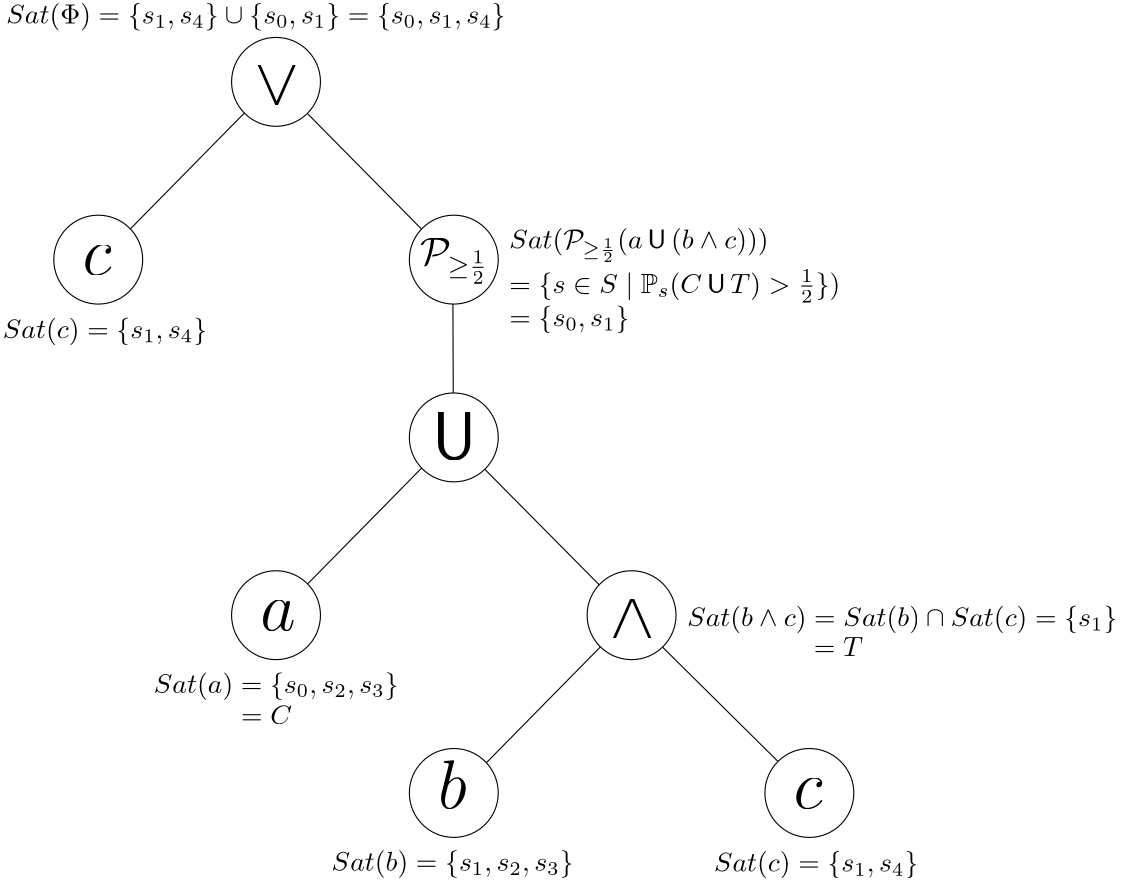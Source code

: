 <?xml version="1.0"?>
<!DOCTYPE ipe SYSTEM "ipe.dtd">
<ipe version="70206" creator="Ipe 7.2.6">
<info created="D:20180403174224" modified="D:20180404001811"/>
<preamble>\usepackage{amsmath,amsfonts,amsthm}
\newcommand\U{\,\text{\sffamily U}\,}
</preamble>
<ipestyle name="basic">
<symbol name="arrow/arc(spx)">
<path stroke="sym-stroke" fill="sym-stroke" pen="sym-pen">
0 0 m
-1 0.333 l
-1 -0.333 l
h
</path>
</symbol>
<symbol name="arrow/farc(spx)">
<path stroke="sym-stroke" fill="white" pen="sym-pen">
0 0 m
-1 0.333 l
-1 -0.333 l
h
</path>
</symbol>
<symbol name="arrow/ptarc(spx)">
<path stroke="sym-stroke" fill="sym-stroke" pen="sym-pen">
0 0 m
-1 0.333 l
-0.8 0 l
-1 -0.333 l
h
</path>
</symbol>
<symbol name="arrow/fptarc(spx)">
<path stroke="sym-stroke" fill="white" pen="sym-pen">
0 0 m
-1 0.333 l
-0.8 0 l
-1 -0.333 l
h
</path>
</symbol>
<symbol name="mark/circle(sx)" transformations="translations">
<path fill="sym-stroke">
0.6 0 0 0.6 0 0 e
0.4 0 0 0.4 0 0 e
</path>
</symbol>
<symbol name="mark/disk(sx)" transformations="translations">
<path fill="sym-stroke">
0.6 0 0 0.6 0 0 e
</path>
</symbol>
<symbol name="mark/fdisk(sfx)" transformations="translations">
<group>
<path fill="sym-fill">
0.5 0 0 0.5 0 0 e
</path>
<path fill="sym-stroke" fillrule="eofill">
0.6 0 0 0.6 0 0 e
0.4 0 0 0.4 0 0 e
</path>
</group>
</symbol>
<symbol name="mark/box(sx)" transformations="translations">
<path fill="sym-stroke" fillrule="eofill">
-0.6 -0.6 m
0.6 -0.6 l
0.6 0.6 l
-0.6 0.6 l
h
-0.4 -0.4 m
0.4 -0.4 l
0.4 0.4 l
-0.4 0.4 l
h
</path>
</symbol>
<symbol name="mark/square(sx)" transformations="translations">
<path fill="sym-stroke">
-0.6 -0.6 m
0.6 -0.6 l
0.6 0.6 l
-0.6 0.6 l
h
</path>
</symbol>
<symbol name="mark/fsquare(sfx)" transformations="translations">
<group>
<path fill="sym-fill">
-0.5 -0.5 m
0.5 -0.5 l
0.5 0.5 l
-0.5 0.5 l
h
</path>
<path fill="sym-stroke" fillrule="eofill">
-0.6 -0.6 m
0.6 -0.6 l
0.6 0.6 l
-0.6 0.6 l
h
-0.4 -0.4 m
0.4 -0.4 l
0.4 0.4 l
-0.4 0.4 l
h
</path>
</group>
</symbol>
<symbol name="mark/cross(sx)" transformations="translations">
<group>
<path fill="sym-stroke">
-0.43 -0.57 m
0.57 0.43 l
0.43 0.57 l
-0.57 -0.43 l
h
</path>
<path fill="sym-stroke">
-0.43 0.57 m
0.57 -0.43 l
0.43 -0.57 l
-0.57 0.43 l
h
</path>
</group>
</symbol>
<symbol name="arrow/fnormal(spx)">
<path stroke="sym-stroke" fill="white" pen="sym-pen">
0 0 m
-1 0.333 l
-1 -0.333 l
h
</path>
</symbol>
<symbol name="arrow/pointed(spx)">
<path stroke="sym-stroke" fill="sym-stroke" pen="sym-pen">
0 0 m
-1 0.333 l
-0.8 0 l
-1 -0.333 l
h
</path>
</symbol>
<symbol name="arrow/fpointed(spx)">
<path stroke="sym-stroke" fill="white" pen="sym-pen">
0 0 m
-1 0.333 l
-0.8 0 l
-1 -0.333 l
h
</path>
</symbol>
<symbol name="arrow/linear(spx)">
<path stroke="sym-stroke" pen="sym-pen">
-1 0.333 m
0 0 l
-1 -0.333 l
</path>
</symbol>
<symbol name="arrow/fdouble(spx)">
<path stroke="sym-stroke" fill="white" pen="sym-pen">
0 0 m
-1 0.333 l
-1 -0.333 l
h
-1 0 m
-2 0.333 l
-2 -0.333 l
h
</path>
</symbol>
<symbol name="arrow/double(spx)">
<path stroke="sym-stroke" fill="sym-stroke" pen="sym-pen">
0 0 m
-1 0.333 l
-1 -0.333 l
h
-1 0 m
-2 0.333 l
-2 -0.333 l
h
</path>
</symbol>
<pen name="heavier" value="0.8"/>
<pen name="fat" value="1.2"/>
<pen name="ultrafat" value="2"/>
<symbolsize name="large" value="5"/>
<symbolsize name="small" value="2"/>
<symbolsize name="tiny" value="1.1"/>
<arrowsize name="large" value="10"/>
<arrowsize name="small" value="5"/>
<arrowsize name="tiny" value="3"/>
<color name="red" value="1 0 0"/>
<color name="green" value="0 1 0"/>
<color name="blue" value="0 0 1"/>
<color name="yellow" value="1 1 0"/>
<color name="orange" value="1 0.647 0"/>
<color name="gold" value="1 0.843 0"/>
<color name="purple" value="0.627 0.125 0.941"/>
<color name="gray" value="0.745"/>
<color name="brown" value="0.647 0.165 0.165"/>
<color name="navy" value="0 0 0.502"/>
<color name="pink" value="1 0.753 0.796"/>
<color name="seagreen" value="0.18 0.545 0.341"/>
<color name="turquoise" value="0.251 0.878 0.816"/>
<color name="violet" value="0.933 0.51 0.933"/>
<color name="darkblue" value="0 0 0.545"/>
<color name="darkcyan" value="0 0.545 0.545"/>
<color name="darkgray" value="0.663"/>
<color name="darkgreen" value="0 0.392 0"/>
<color name="darkmagenta" value="0.545 0 0.545"/>
<color name="darkorange" value="1 0.549 0"/>
<color name="darkred" value="0.545 0 0"/>
<color name="lightblue" value="0.678 0.847 0.902"/>
<color name="lightcyan" value="0.878 1 1"/>
<color name="lightgray" value="0.827"/>
<color name="lightgreen" value="0.565 0.933 0.565"/>
<color name="lightyellow" value="1 1 0.878"/>
<dashstyle name="dashed" value="[4] 0"/>
<dashstyle name="dotted" value="[1 3] 0"/>
<dashstyle name="dash dotted" value="[4 2 1 2] 0"/>
<dashstyle name="dash dot dotted" value="[4 2 1 2 1 2] 0"/>
<textsize name="large" value="\large"/>
<textsize name="Large" value="\Large"/>
<textsize name="LARGE" value="\LARGE"/>
<textsize name="huge" value="\huge"/>
<textsize name="Huge" value="\Huge"/>
<textsize name="small" value="\small"/>
<textsize name="footnote" value="\footnotesize"/>
<textsize name="tiny" value="\tiny"/>
<textstyle name="center" begin="\begin{center}" end="\end{center}"/>
<textstyle name="itemize" begin="\begin{itemize}" end="\end{itemize}"/>
<textstyle name="item" begin="\begin{itemize}\item{}" end="\end{itemize}"/>
<gridsize name="4 pts" value="4"/>
<gridsize name="8 pts (~3 mm)" value="8"/>
<gridsize name="16 pts (~6 mm)" value="16"/>
<gridsize name="32 pts (~12 mm)" value="32"/>
<gridsize name="10 pts (~3.5 mm)" value="10"/>
<gridsize name="20 pts (~7 mm)" value="20"/>
<gridsize name="14 pts (~5 mm)" value="14"/>
<gridsize name="28 pts (~10 mm)" value="28"/>
<gridsize name="56 pts (~20 mm)" value="56"/>
<anglesize name="90 deg" value="90"/>
<anglesize name="60 deg" value="60"/>
<anglesize name="45 deg" value="45"/>
<anglesize name="30 deg" value="30"/>
<anglesize name="22.5 deg" value="22.5"/>
<opacity name="10%" value="0.1"/>
<opacity name="30%" value="0.3"/>
<opacity name="50%" value="0.5"/>
<opacity name="75%" value="0.75"/>
<tiling name="falling" angle="-60" step="4" width="1"/>
<tiling name="rising" angle="30" step="4" width="1"/>
</ipestyle>
<page>
<layer name="alpha"/>
<view layers="alpha" active="alpha"/>
<path layer="alpha" stroke="black">
16 0 0 16 272 784 e
</path>
<path matrix="1 0 0 1 -64 -64" stroke="black">
16 0 0 16 272 784 e
</path>
<path matrix="1 0 0 1 64 -64" stroke="black">
16 0 0 16 272 784 e
</path>
<path matrix="1 0 0 1 64 -128" stroke="black">
16 0 0 16 272 784 e
</path>
<path matrix="1 0 0 1 0 -192" stroke="black">
16 0 0 16 272 784 e
</path>
<path matrix="1 0 0 1 128 -192" stroke="black">
16 0 0 16 272 784 e
</path>
<path matrix="1 0 0 1 64 -256" stroke="black">
16 0 0 16 272 784 e
</path>
<path matrix="1 0 0 1 192 -256" stroke="black">
16 0 0 16 272 784 e
</path>
<text transformations="translations" pos="264 776" stroke="black" type="label" width="16.525" height="13.771" depth="0" valign="baseline" size="Huge" style="math">\vee</text>
<text matrix="1 0 0 1 2.31499 2.54118" transformations="translations" pos="200 712" stroke="black" type="label" width="10.445" height="10.672" depth="0" valign="baseline" size="Huge" style="math">c</text>
<text matrix="1 0 0 1 -4.16427 6.21642" transformations="translations" pos="328 712" stroke="black" type="label" width="24.588" height="9.804" depth="6.91" valign="baseline" size="Large" style="math">\mathcal{P}_{\geq \frac{1}{2}}</text>
<text matrix="1 0 0 1 -4 -4" transformations="translations" pos="328 652" stroke="black" type="label" width="24.22" height="17.213" depth="0" valign="baseline" size="Huge" style="math">\U</text>
<text matrix="1 0 0 1 66.315 -125.459" transformations="translations" pos="200 712" stroke="black" type="label" width="12.741" height="10.672" depth="0" valign="baseline" size="Huge" style="math">a</text>
<text matrix="1 0 0 1 128 -192" transformations="translations" pos="264 776" stroke="black" type="label" width="16.525" height="13.771" depth="0" valign="baseline" size="Huge" style="math">\wedge</text>
<text matrix="1 0 0 1 130.315 -189.459" transformations="translations" pos="200 712" stroke="black" type="label" width="10.319" height="17.213" depth="0" valign="baseline" size="Huge" style="math">b</text>
<text matrix="1 0 0 1 258.315 -189.459" transformations="translations" pos="200 712" stroke="black" type="label" width="10.445" height="10.672" depth="0" valign="baseline" size="Huge" style="math">c</text>
<path stroke="black">
219.557 731.065 m
260.595 772.778 l
260.709 772.663 l
</path>
<path stroke="black">
283.266 772.639 m
324.378 730.997 l
</path>
<path stroke="black">
335.683 704.003 m
335.8 671.999 l
</path>
<path stroke="black">
324.416 644.963 m
283.372 603.255 l
</path>
<path stroke="black">
347.156 644.531 m
388.332 602.948 l
</path>
<path stroke="black">
388.776 580.597 m
347.725 538.887 l
</path>
<path stroke="black">
411.138 580.513 m
452.707 539.334 l
</path>
<text matrix="1 0 0 1 -88 60" transformations="translations" pos="316 504" stroke="black" type="label" width="88.082" height="7.473" depth="2.49" valign="baseline" style="math">Sat(a) = \{s_0, s_2, s_3\}</text>
<text matrix="1 0 0 1 -24 -4" transformations="translations" pos="316 504" stroke="black" type="label" width="87.091" height="7.473" depth="2.49" valign="baseline" style="math">Sat(b) = \{s_1, s_2, s_3\}</text>
<text matrix="1 0 0 1 113.632 -4.26206" transformations="translations" pos="316 504" stroke="black" type="label" width="73.56" height="7.473" depth="2.49" valign="baseline" style="math">Sat(c) = \{s_1, s_4\}</text>
<text matrix="1 0 0 1 28 -24" transformations="translations" pos="392 612" stroke="black" type="label" width="154.869" height="7.473" depth="2.49" valign="baseline" style="math">Sat(b \wedge c) = Sat(b) \cap Sat(c) = \{s_1\}</text>
<text matrix="1 0 0 1 -0.587726 0.770643" transformations="translations" pos="260 552" stroke="black" type="label" width="18.349" height="6.808" depth="0" valign="baseline" style="math">= C</text>
<text matrix="1 0 0 1 -2.37702 -2.694" transformations="translations" pos="468 580" stroke="black" type="label" width="17.722" height="6.808" depth="0" valign="baseline" style="math">= T</text>
<text matrix="1 0 0 1 0 -8" transformations="translations" pos="356 716" stroke="black" type="label" width="119.135" height="8.422" depth="3.43" valign="baseline" style="math">=\{ s \in S \; | \; \mathbb{P}_s(C \U T) &gt; \frac{1}{2} \})</text>
<text transformations="translations" pos="356 724" stroke="black" type="label" width="93.322" height="7.468" depth="4.86" valign="baseline" style="math">Sat(\mathcal{P}_{\geq \frac{1}{2}}(a \U (b \wedge c)))</text>
<text transformations="translations" pos="356 696" stroke="black" type="label" width="43.185" height="7.473" depth="2.49" valign="baseline" style="math">= \{ s_0 , s_1\}</text>
<text matrix="1 0 0 1 -142.368 187.738" transformations="translations" pos="316 504" stroke="black" type="label" width="73.56" height="7.473" depth="2.49" valign="baseline" style="math">Sat(c) = \{s_1, s_4\}</text>
<text matrix="1 0 0 1 -65.1065 0.997724" transformations="translations" pos="240 804" stroke="black" type="label" width="179.702" height="7.473" depth="2.49" valign="baseline" style="math">Sat(\Phi) = \{s_1, s_4\} \cup \{s_0, s_1\} = \{s_0, s_1, s_4\}</text>
</page>
</ipe>

